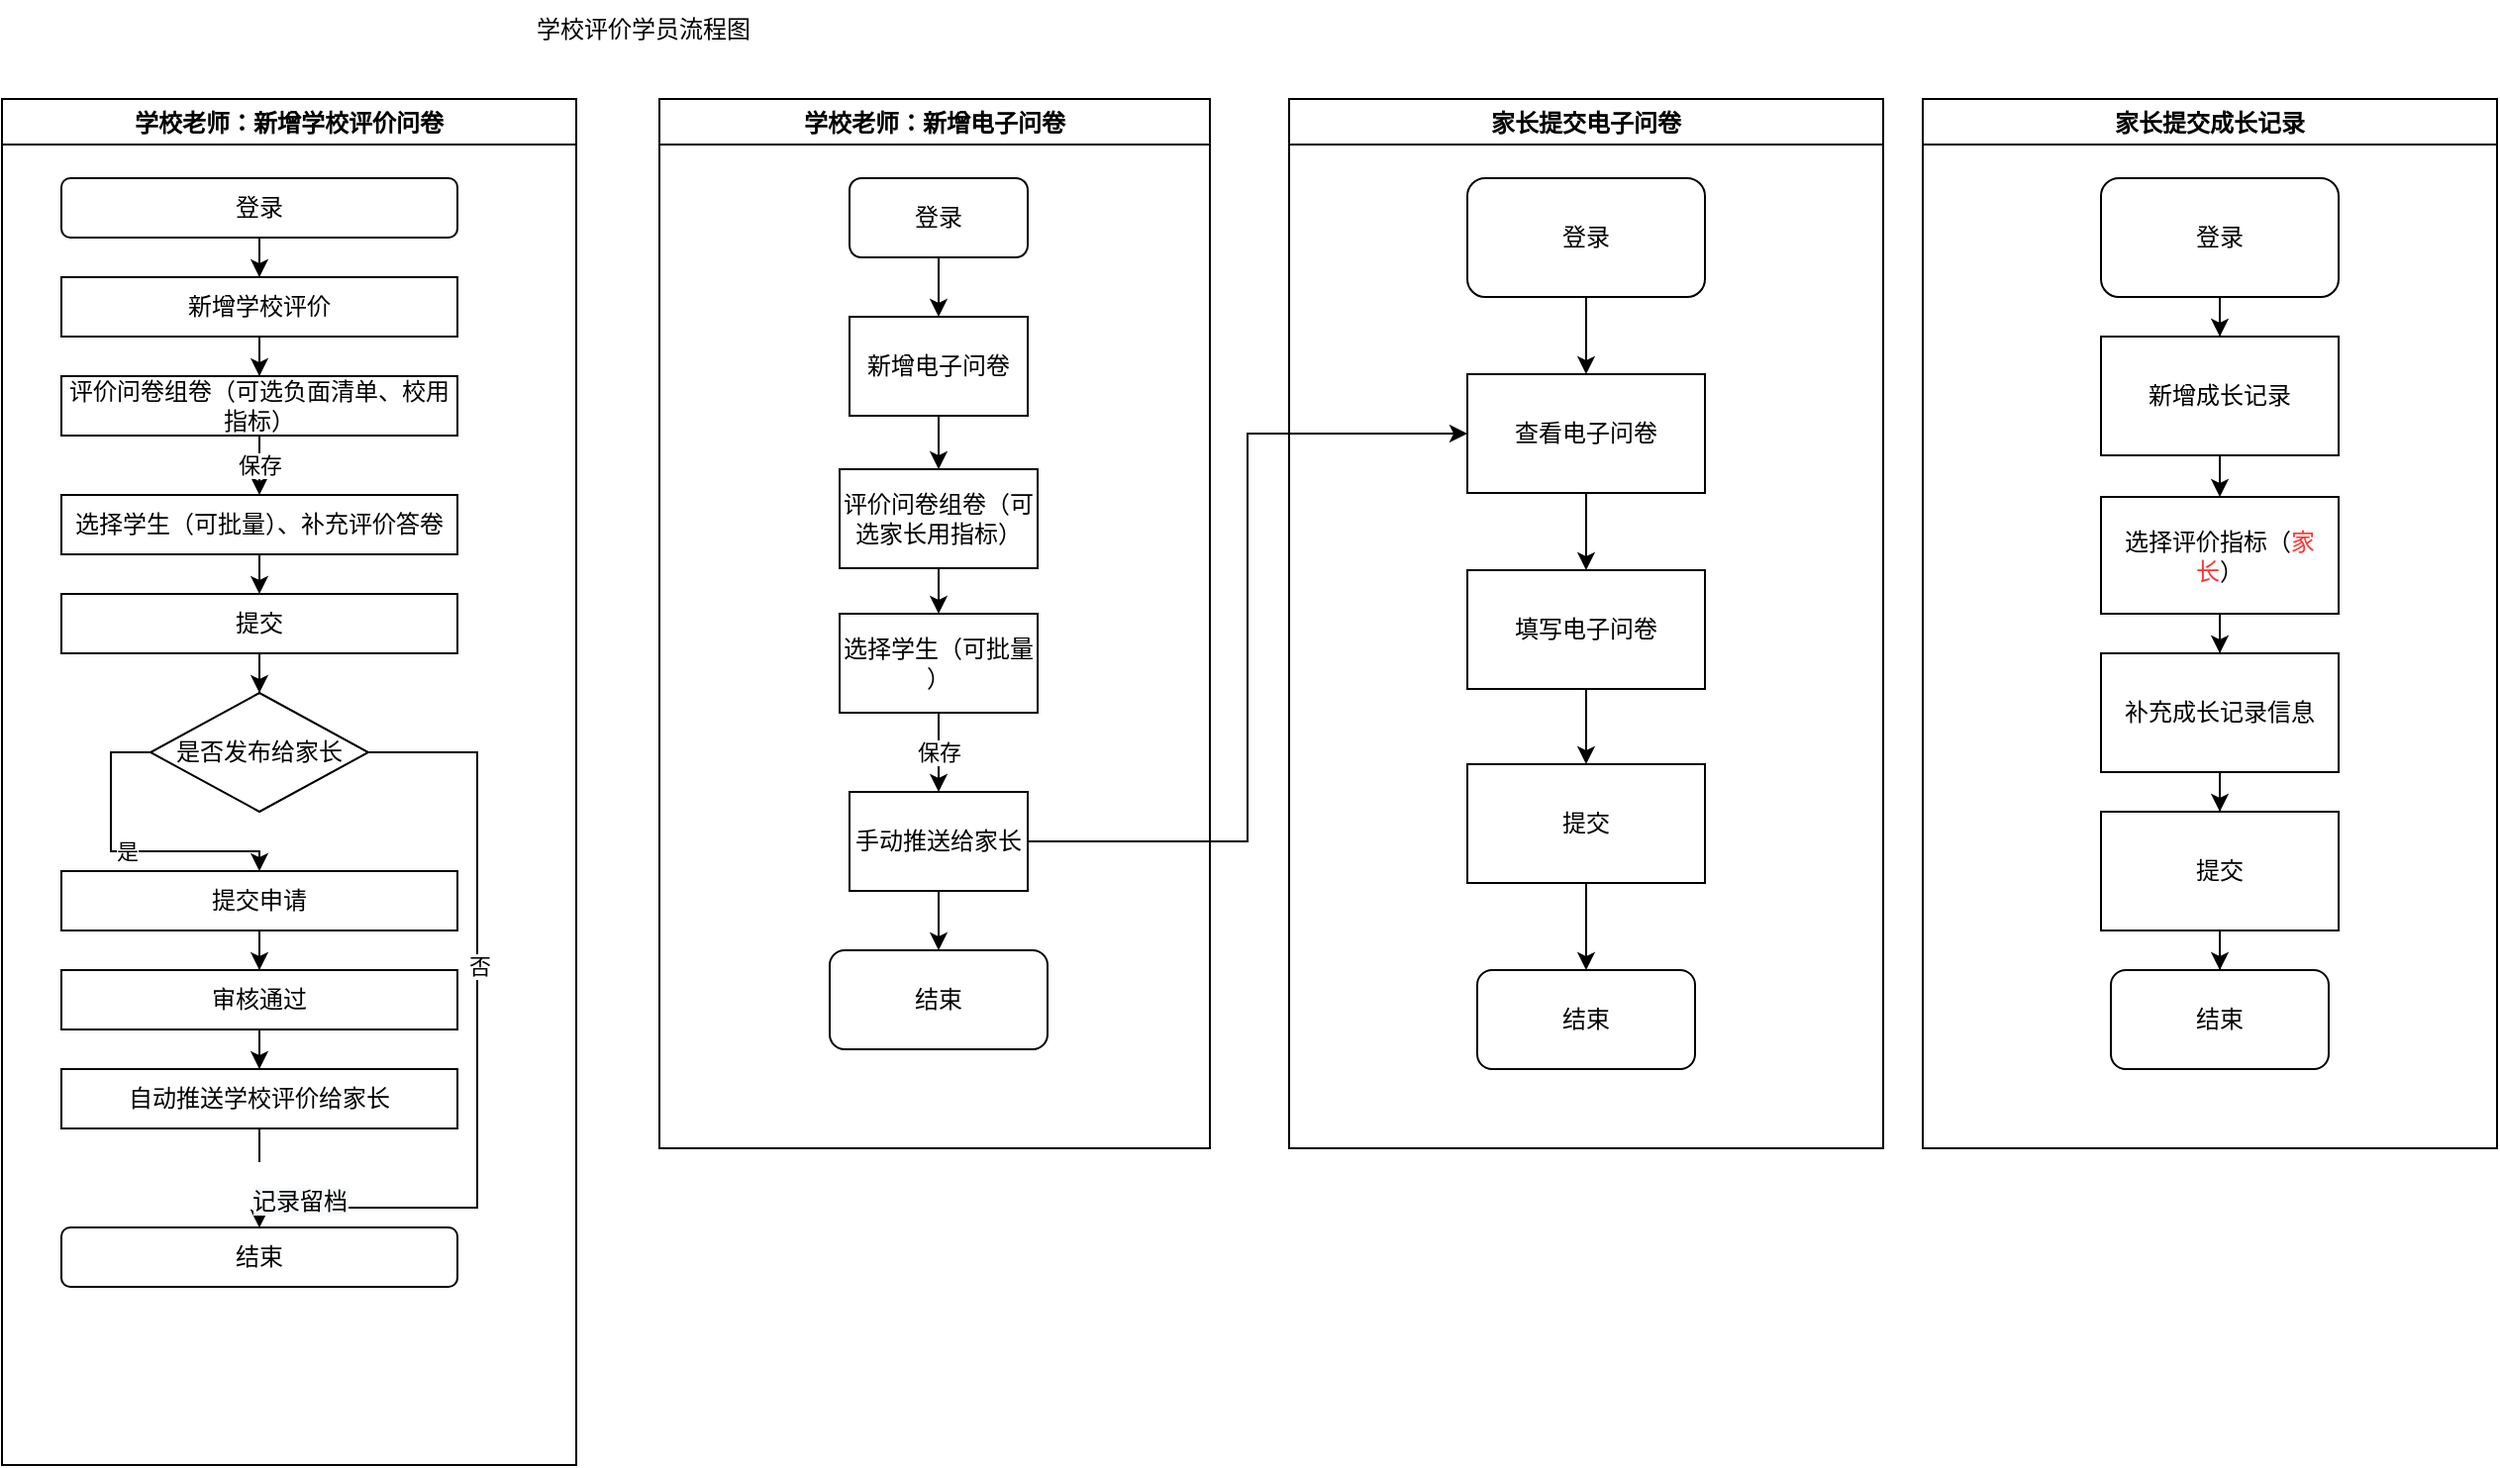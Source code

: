 <mxfile version="20.5.1" type="github" pages="2">
  <diagram id="8_zKDs2NcV0j2BOOCldE" name="第 2 页">
    <mxGraphModel dx="827" dy="1995" grid="1" gridSize="10" guides="1" tooltips="1" connect="1" arrows="1" fold="1" page="1" pageScale="1" pageWidth="827" pageHeight="1169" math="0" shadow="0">
      <root>
        <mxCell id="0" />
        <mxCell id="1" parent="0" />
        <mxCell id="qxVJZDrCRFdpv9TWmteu-2" value="学校老师：新增学校评价问卷" style="swimlane;" vertex="1" parent="1">
          <mxGeometry x="90" y="-80" width="290" height="690" as="geometry" />
        </mxCell>
        <mxCell id="qxVJZDrCRFdpv9TWmteu-25" style="edgeStyle=orthogonalEdgeStyle;rounded=0;orthogonalLoop=1;jettySize=auto;html=1;entryX=0.5;entryY=0;entryDx=0;entryDy=0;" edge="1" parent="qxVJZDrCRFdpv9TWmteu-2" source="qxVJZDrCRFdpv9TWmteu-4" target="qxVJZDrCRFdpv9TWmteu-5">
          <mxGeometry relative="1" as="geometry" />
        </mxCell>
        <mxCell id="qxVJZDrCRFdpv9TWmteu-4" value="登录" style="rounded=1;whiteSpace=wrap;html=1;" vertex="1" parent="qxVJZDrCRFdpv9TWmteu-2">
          <mxGeometry x="30" y="40" width="200" height="30" as="geometry" />
        </mxCell>
        <mxCell id="qxVJZDrCRFdpv9TWmteu-26" style="edgeStyle=orthogonalEdgeStyle;rounded=0;orthogonalLoop=1;jettySize=auto;html=1;entryX=0.5;entryY=0;entryDx=0;entryDy=0;" edge="1" parent="qxVJZDrCRFdpv9TWmteu-2" source="qxVJZDrCRFdpv9TWmteu-5" target="qxVJZDrCRFdpv9TWmteu-6">
          <mxGeometry relative="1" as="geometry" />
        </mxCell>
        <mxCell id="qxVJZDrCRFdpv9TWmteu-5" value="新增学校评价" style="rounded=0;whiteSpace=wrap;html=1;" vertex="1" parent="qxVJZDrCRFdpv9TWmteu-2">
          <mxGeometry x="30" y="90" width="200" height="30" as="geometry" />
        </mxCell>
        <mxCell id="qxVJZDrCRFdpv9TWmteu-27" value="保存" style="edgeStyle=orthogonalEdgeStyle;rounded=0;orthogonalLoop=1;jettySize=auto;html=1;entryX=0.5;entryY=0;entryDx=0;entryDy=0;" edge="1" parent="qxVJZDrCRFdpv9TWmteu-2" source="qxVJZDrCRFdpv9TWmteu-6" target="qxVJZDrCRFdpv9TWmteu-7">
          <mxGeometry relative="1" as="geometry" />
        </mxCell>
        <mxCell id="qxVJZDrCRFdpv9TWmteu-6" value="评价问卷组卷（可选负面清单、校用指标）" style="rounded=0;whiteSpace=wrap;html=1;" vertex="1" parent="qxVJZDrCRFdpv9TWmteu-2">
          <mxGeometry x="30" y="140" width="200" height="30" as="geometry" />
        </mxCell>
        <mxCell id="qxVJZDrCRFdpv9TWmteu-28" style="edgeStyle=orthogonalEdgeStyle;rounded=0;orthogonalLoop=1;jettySize=auto;html=1;exitX=0.5;exitY=1;exitDx=0;exitDy=0;entryX=0.5;entryY=0;entryDx=0;entryDy=0;" edge="1" parent="qxVJZDrCRFdpv9TWmteu-2" source="qxVJZDrCRFdpv9TWmteu-7" target="qxVJZDrCRFdpv9TWmteu-8">
          <mxGeometry relative="1" as="geometry" />
        </mxCell>
        <mxCell id="qxVJZDrCRFdpv9TWmteu-7" value="&lt;div style=&quot;text-align: justify;&quot;&gt;&lt;span style=&quot;background-color: initial;&quot;&gt;选择学生（可批量&lt;/span&gt;&lt;span style=&quot;background-color: initial;&quot;&gt;）、补充评价答卷&lt;/span&gt;&lt;/div&gt;" style="rounded=0;whiteSpace=wrap;html=1;" vertex="1" parent="qxVJZDrCRFdpv9TWmteu-2">
          <mxGeometry x="30" y="200" width="200" height="30" as="geometry" />
        </mxCell>
        <mxCell id="qxVJZDrCRFdpv9TWmteu-29" style="edgeStyle=orthogonalEdgeStyle;rounded=0;orthogonalLoop=1;jettySize=auto;html=1;entryX=0.5;entryY=0;entryDx=0;entryDy=0;" edge="1" parent="qxVJZDrCRFdpv9TWmteu-2" source="qxVJZDrCRFdpv9TWmteu-8" target="qxVJZDrCRFdpv9TWmteu-9">
          <mxGeometry relative="1" as="geometry" />
        </mxCell>
        <mxCell id="qxVJZDrCRFdpv9TWmteu-8" value="提交" style="rounded=0;whiteSpace=wrap;html=1;" vertex="1" parent="qxVJZDrCRFdpv9TWmteu-2">
          <mxGeometry x="30" y="250" width="200" height="30" as="geometry" />
        </mxCell>
        <mxCell id="qxVJZDrCRFdpv9TWmteu-30" style="edgeStyle=orthogonalEdgeStyle;rounded=0;orthogonalLoop=1;jettySize=auto;html=1;entryX=0.5;entryY=0;entryDx=0;entryDy=0;exitX=1;exitY=0.5;exitDx=0;exitDy=0;" edge="1" parent="qxVJZDrCRFdpv9TWmteu-2" source="qxVJZDrCRFdpv9TWmteu-9" target="qxVJZDrCRFdpv9TWmteu-22">
          <mxGeometry relative="1" as="geometry">
            <Array as="points">
              <mxPoint x="240" y="330" />
              <mxPoint x="240" y="560" />
              <mxPoint x="130" y="560" />
            </Array>
          </mxGeometry>
        </mxCell>
        <mxCell id="qxVJZDrCRFdpv9TWmteu-31" value="否" style="edgeLabel;html=1;align=center;verticalAlign=middle;resizable=0;points=[];" vertex="1" connectable="0" parent="qxVJZDrCRFdpv9TWmteu-30">
          <mxGeometry x="-0.198" y="1" relative="1" as="geometry">
            <mxPoint as="offset" />
          </mxGeometry>
        </mxCell>
        <mxCell id="qxVJZDrCRFdpv9TWmteu-32" value="是" style="edgeStyle=orthogonalEdgeStyle;rounded=0;orthogonalLoop=1;jettySize=auto;html=1;entryX=0.5;entryY=0;entryDx=0;entryDy=0;exitX=0;exitY=0.5;exitDx=0;exitDy=0;" edge="1" parent="qxVJZDrCRFdpv9TWmteu-2" source="qxVJZDrCRFdpv9TWmteu-9" target="qxVJZDrCRFdpv9TWmteu-10">
          <mxGeometry relative="1" as="geometry">
            <Array as="points">
              <mxPoint x="55" y="330" />
              <mxPoint x="55" y="380" />
              <mxPoint x="130" y="380" />
            </Array>
          </mxGeometry>
        </mxCell>
        <mxCell id="qxVJZDrCRFdpv9TWmteu-9" value="是否发布给家长" style="rhombus;whiteSpace=wrap;html=1;" vertex="1" parent="qxVJZDrCRFdpv9TWmteu-2">
          <mxGeometry x="75" y="300" width="110" height="60" as="geometry" />
        </mxCell>
        <mxCell id="qxVJZDrCRFdpv9TWmteu-33" style="edgeStyle=orthogonalEdgeStyle;rounded=0;orthogonalLoop=1;jettySize=auto;html=1;entryX=0.5;entryY=0;entryDx=0;entryDy=0;" edge="1" parent="qxVJZDrCRFdpv9TWmteu-2" source="qxVJZDrCRFdpv9TWmteu-10" target="qxVJZDrCRFdpv9TWmteu-11">
          <mxGeometry relative="1" as="geometry" />
        </mxCell>
        <mxCell id="qxVJZDrCRFdpv9TWmteu-10" value="提交申请" style="rounded=0;whiteSpace=wrap;html=1;" vertex="1" parent="qxVJZDrCRFdpv9TWmteu-2">
          <mxGeometry x="30" y="390" width="200" height="30" as="geometry" />
        </mxCell>
        <mxCell id="qxVJZDrCRFdpv9TWmteu-34" style="edgeStyle=orthogonalEdgeStyle;rounded=0;orthogonalLoop=1;jettySize=auto;html=1;entryX=0.5;entryY=0;entryDx=0;entryDy=0;" edge="1" parent="qxVJZDrCRFdpv9TWmteu-2" source="qxVJZDrCRFdpv9TWmteu-11" target="qxVJZDrCRFdpv9TWmteu-21">
          <mxGeometry relative="1" as="geometry" />
        </mxCell>
        <mxCell id="qxVJZDrCRFdpv9TWmteu-11" value="审核通过" style="rounded=0;whiteSpace=wrap;html=1;" vertex="1" parent="qxVJZDrCRFdpv9TWmteu-2">
          <mxGeometry x="30" y="440" width="200" height="30" as="geometry" />
        </mxCell>
        <mxCell id="qxVJZDrCRFdpv9TWmteu-24" value="&lt;br&gt;&lt;span style=&quot;color: rgb(0, 0, 0); font-family: Helvetica; font-size: 12px; font-style: normal; font-variant-ligatures: normal; font-variant-caps: normal; font-weight: 400; letter-spacing: normal; orphans: 2; text-align: center; text-indent: 0px; text-transform: none; widows: 2; word-spacing: 0px; -webkit-text-stroke-width: 0px; background-color: rgb(248, 249, 250); text-decoration-thickness: initial; text-decoration-style: initial; text-decoration-color: initial; float: none; display: inline !important;&quot;&gt;记录留档&lt;/span&gt;&lt;br&gt;" style="edgeStyle=orthogonalEdgeStyle;rounded=0;orthogonalLoop=1;jettySize=auto;html=1;entryX=0.5;entryY=0;entryDx=0;entryDy=0;" edge="1" parent="qxVJZDrCRFdpv9TWmteu-2" source="qxVJZDrCRFdpv9TWmteu-21" target="qxVJZDrCRFdpv9TWmteu-22">
          <mxGeometry x="0.2" y="20" relative="1" as="geometry">
            <mxPoint as="offset" />
          </mxGeometry>
        </mxCell>
        <mxCell id="qxVJZDrCRFdpv9TWmteu-21" value="自动推送学校评价给家长" style="rounded=0;whiteSpace=wrap;html=1;" vertex="1" parent="qxVJZDrCRFdpv9TWmteu-2">
          <mxGeometry x="30" y="490" width="200" height="30" as="geometry" />
        </mxCell>
        <mxCell id="qxVJZDrCRFdpv9TWmteu-22" value="结束" style="rounded=1;whiteSpace=wrap;html=1;" vertex="1" parent="qxVJZDrCRFdpv9TWmteu-2">
          <mxGeometry x="30" y="570" width="200" height="30" as="geometry" />
        </mxCell>
        <mxCell id="qxVJZDrCRFdpv9TWmteu-3" value="学校老师：新增电子问卷" style="swimlane;startSize=23;" vertex="1" parent="1">
          <mxGeometry x="422" y="-80" width="278" height="530" as="geometry" />
        </mxCell>
        <mxCell id="V6BxBsEYJZl0AVlnk3J6-23" style="edgeStyle=orthogonalEdgeStyle;rounded=0;orthogonalLoop=1;jettySize=auto;html=1;entryX=0.5;entryY=0;entryDx=0;entryDy=0;" edge="1" parent="qxVJZDrCRFdpv9TWmteu-3" source="V6BxBsEYJZl0AVlnk3J6-1" target="V6BxBsEYJZl0AVlnk3J6-3">
          <mxGeometry relative="1" as="geometry" />
        </mxCell>
        <mxCell id="V6BxBsEYJZl0AVlnk3J6-1" value="登录" style="rounded=1;whiteSpace=wrap;html=1;" vertex="1" parent="qxVJZDrCRFdpv9TWmteu-3">
          <mxGeometry x="96" y="40" width="90" height="40" as="geometry" />
        </mxCell>
        <mxCell id="V6BxBsEYJZl0AVlnk3J6-3" value="新增电子问卷" style="rounded=0;whiteSpace=wrap;html=1;" vertex="1" parent="qxVJZDrCRFdpv9TWmteu-3">
          <mxGeometry x="96" y="110" width="90" height="50" as="geometry" />
        </mxCell>
        <mxCell id="V6BxBsEYJZl0AVlnk3J6-20" value="结束" style="rounded=1;whiteSpace=wrap;html=1;" vertex="1" parent="qxVJZDrCRFdpv9TWmteu-3">
          <mxGeometry x="86" y="430" width="110" height="50" as="geometry" />
        </mxCell>
        <mxCell id="V6BxBsEYJZl0AVlnk3J6-5" value="评价问卷组卷（可选家长用指标）" style="rounded=0;whiteSpace=wrap;html=1;" vertex="1" parent="qxVJZDrCRFdpv9TWmteu-3">
          <mxGeometry x="91" y="187" width="100" height="50" as="geometry" />
        </mxCell>
        <mxCell id="V6BxBsEYJZl0AVlnk3J6-7" value="选择学生（可批量&lt;br&gt;）" style="rounded=0;whiteSpace=wrap;html=1;" vertex="1" parent="qxVJZDrCRFdpv9TWmteu-3">
          <mxGeometry x="91" y="260" width="100" height="50" as="geometry" />
        </mxCell>
        <mxCell id="V6BxBsEYJZl0AVlnk3J6-9" value="手动推送给家长" style="rounded=0;whiteSpace=wrap;html=1;" vertex="1" parent="qxVJZDrCRFdpv9TWmteu-3">
          <mxGeometry x="96" y="350" width="90" height="50" as="geometry" />
        </mxCell>
        <mxCell id="V6BxBsEYJZl0AVlnk3J6-24" style="edgeStyle=orthogonalEdgeStyle;rounded=0;orthogonalLoop=1;jettySize=auto;html=1;entryX=0.5;entryY=0;entryDx=0;entryDy=0;" edge="1" parent="qxVJZDrCRFdpv9TWmteu-3" source="V6BxBsEYJZl0AVlnk3J6-3" target="V6BxBsEYJZl0AVlnk3J6-5">
          <mxGeometry relative="1" as="geometry" />
        </mxCell>
        <mxCell id="V6BxBsEYJZl0AVlnk3J6-4" style="edgeStyle=orthogonalEdgeStyle;rounded=0;orthogonalLoop=1;jettySize=auto;html=1;entryX=0.5;entryY=0;entryDx=0;entryDy=0;" edge="1" source="V6BxBsEYJZl0AVlnk3J6-5" target="V6BxBsEYJZl0AVlnk3J6-7" parent="qxVJZDrCRFdpv9TWmteu-3">
          <mxGeometry relative="1" as="geometry" />
        </mxCell>
        <mxCell id="V6BxBsEYJZl0AVlnk3J6-22" style="edgeStyle=orthogonalEdgeStyle;rounded=0;orthogonalLoop=1;jettySize=auto;html=1;entryX=0.5;entryY=0;entryDx=0;entryDy=0;" edge="1" parent="qxVJZDrCRFdpv9TWmteu-3" source="V6BxBsEYJZl0AVlnk3J6-9" target="V6BxBsEYJZl0AVlnk3J6-20">
          <mxGeometry relative="1" as="geometry" />
        </mxCell>
        <mxCell id="V6BxBsEYJZl0AVlnk3J6-6" value="保存" style="edgeStyle=orthogonalEdgeStyle;rounded=0;orthogonalLoop=1;jettySize=auto;html=1;exitX=0.5;exitY=1;exitDx=0;exitDy=0;entryX=0.5;entryY=0;entryDx=0;entryDy=0;" edge="1" source="V6BxBsEYJZl0AVlnk3J6-7" target="V6BxBsEYJZl0AVlnk3J6-9" parent="qxVJZDrCRFdpv9TWmteu-3">
          <mxGeometry relative="1" as="geometry" />
        </mxCell>
        <mxCell id="qxVJZDrCRFdpv9TWmteu-35" value="学校评价学员流程图" style="text;html=1;strokeColor=none;fillColor=none;align=center;verticalAlign=middle;whiteSpace=wrap;rounded=0;" vertex="1" parent="1">
          <mxGeometry x="334" y="-130" width="160" height="30" as="geometry" />
        </mxCell>
        <mxCell id="V6BxBsEYJZl0AVlnk3J6-25" value="家长提交电子问卷" style="swimlane;" vertex="1" parent="1">
          <mxGeometry x="740" y="-80" width="300" height="530" as="geometry" />
        </mxCell>
        <mxCell id="V6BxBsEYJZl0AVlnk3J6-32" style="edgeStyle=orthogonalEdgeStyle;rounded=0;orthogonalLoop=1;jettySize=auto;html=1;entryX=0.5;entryY=0;entryDx=0;entryDy=0;" edge="1" parent="V6BxBsEYJZl0AVlnk3J6-25" target="V6BxBsEYJZl0AVlnk3J6-27">
          <mxGeometry relative="1" as="geometry">
            <mxPoint x="140" y="80" as="sourcePoint" />
          </mxGeometry>
        </mxCell>
        <mxCell id="V6BxBsEYJZl0AVlnk3J6-33" style="edgeStyle=orthogonalEdgeStyle;rounded=0;orthogonalLoop=1;jettySize=auto;html=1;entryX=0.5;entryY=0;entryDx=0;entryDy=0;" edge="1" parent="V6BxBsEYJZl0AVlnk3J6-25" target="V6BxBsEYJZl0AVlnk3J6-29">
          <mxGeometry relative="1" as="geometry">
            <mxPoint x="140" y="160" as="sourcePoint" />
          </mxGeometry>
        </mxCell>
        <mxCell id="V6BxBsEYJZl0AVlnk3J6-34" style="edgeStyle=orthogonalEdgeStyle;rounded=0;orthogonalLoop=1;jettySize=auto;html=1;entryX=0.5;entryY=0;entryDx=0;entryDy=0;" edge="1" parent="V6BxBsEYJZl0AVlnk3J6-25" target="V6BxBsEYJZl0AVlnk3J6-30">
          <mxGeometry relative="1" as="geometry">
            <mxPoint x="140" y="225" as="sourcePoint" />
          </mxGeometry>
        </mxCell>
        <mxCell id="V6BxBsEYJZl0AVlnk3J6-35" style="edgeStyle=orthogonalEdgeStyle;rounded=0;orthogonalLoop=1;jettySize=auto;html=1;" edge="1" parent="V6BxBsEYJZl0AVlnk3J6-25" target="V6BxBsEYJZl0AVlnk3J6-31">
          <mxGeometry relative="1" as="geometry">
            <mxPoint x="140" y="308" as="sourcePoint" />
          </mxGeometry>
        </mxCell>
        <mxCell id="V6BxBsEYJZl0AVlnk3J6-47" value="登录" style="rounded=1;whiteSpace=wrap;html=1;" vertex="1" parent="V6BxBsEYJZl0AVlnk3J6-25">
          <mxGeometry x="90" y="40" width="120" height="60" as="geometry" />
        </mxCell>
        <mxCell id="V6BxBsEYJZl0AVlnk3J6-49" value="查看电子问卷" style="rounded=0;whiteSpace=wrap;html=1;" vertex="1" parent="V6BxBsEYJZl0AVlnk3J6-25">
          <mxGeometry x="90" y="139" width="120" height="60" as="geometry" />
        </mxCell>
        <mxCell id="V6BxBsEYJZl0AVlnk3J6-46" style="edgeStyle=orthogonalEdgeStyle;rounded=0;orthogonalLoop=1;jettySize=auto;html=1;entryX=0.5;entryY=0;entryDx=0;entryDy=0;" edge="1" source="V6BxBsEYJZl0AVlnk3J6-47" target="V6BxBsEYJZl0AVlnk3J6-49" parent="V6BxBsEYJZl0AVlnk3J6-25">
          <mxGeometry relative="1" as="geometry" />
        </mxCell>
        <mxCell id="V6BxBsEYJZl0AVlnk3J6-51" value="填写电子问卷" style="rounded=0;whiteSpace=wrap;html=1;" vertex="1" parent="V6BxBsEYJZl0AVlnk3J6-25">
          <mxGeometry x="90" y="238" width="120" height="60" as="geometry" />
        </mxCell>
        <mxCell id="V6BxBsEYJZl0AVlnk3J6-48" style="edgeStyle=orthogonalEdgeStyle;rounded=0;orthogonalLoop=1;jettySize=auto;html=1;entryX=0.5;entryY=0;entryDx=0;entryDy=0;" edge="1" source="V6BxBsEYJZl0AVlnk3J6-49" target="V6BxBsEYJZl0AVlnk3J6-51" parent="V6BxBsEYJZl0AVlnk3J6-25">
          <mxGeometry relative="1" as="geometry" />
        </mxCell>
        <mxCell id="V6BxBsEYJZl0AVlnk3J6-53" value="提交" style="rounded=0;whiteSpace=wrap;html=1;" vertex="1" parent="V6BxBsEYJZl0AVlnk3J6-25">
          <mxGeometry x="90" y="336" width="120" height="60" as="geometry" />
        </mxCell>
        <mxCell id="V6BxBsEYJZl0AVlnk3J6-50" style="edgeStyle=orthogonalEdgeStyle;rounded=0;orthogonalLoop=1;jettySize=auto;html=1;entryX=0.5;entryY=0;entryDx=0;entryDy=0;" edge="1" source="V6BxBsEYJZl0AVlnk3J6-51" target="V6BxBsEYJZl0AVlnk3J6-53" parent="V6BxBsEYJZl0AVlnk3J6-25">
          <mxGeometry relative="1" as="geometry" />
        </mxCell>
        <mxCell id="V6BxBsEYJZl0AVlnk3J6-54" value="结束" style="rounded=1;whiteSpace=wrap;html=1;" vertex="1" parent="V6BxBsEYJZl0AVlnk3J6-25">
          <mxGeometry x="95" y="440" width="110" height="50" as="geometry" />
        </mxCell>
        <mxCell id="V6BxBsEYJZl0AVlnk3J6-52" style="edgeStyle=orthogonalEdgeStyle;rounded=0;orthogonalLoop=1;jettySize=auto;html=1;entryX=0.5;entryY=0;entryDx=0;entryDy=0;" edge="1" source="V6BxBsEYJZl0AVlnk3J6-53" target="V6BxBsEYJZl0AVlnk3J6-54" parent="V6BxBsEYJZl0AVlnk3J6-25">
          <mxGeometry relative="1" as="geometry" />
        </mxCell>
        <mxCell id="V6BxBsEYJZl0AVlnk3J6-28" style="edgeStyle=orthogonalEdgeStyle;rounded=0;orthogonalLoop=1;jettySize=auto;html=1;entryX=0;entryY=0.5;entryDx=0;entryDy=0;" edge="1" parent="1" source="V6BxBsEYJZl0AVlnk3J6-9" target="V6BxBsEYJZl0AVlnk3J6-49">
          <mxGeometry relative="1" as="geometry">
            <mxPoint x="820" y="60" as="targetPoint" />
          </mxGeometry>
        </mxCell>
        <mxCell id="V6BxBsEYJZl0AVlnk3J6-36" value="家长提交成长记录" style="swimlane;" vertex="1" parent="1">
          <mxGeometry x="1060" y="-80" width="290" height="530" as="geometry" />
        </mxCell>
        <mxCell id="V6BxBsEYJZl0AVlnk3J6-42" style="edgeStyle=orthogonalEdgeStyle;rounded=0;orthogonalLoop=1;jettySize=auto;html=1;entryX=0.5;entryY=0;entryDx=0;entryDy=0;" edge="1" parent="V6BxBsEYJZl0AVlnk3J6-36" source="V6BxBsEYJZl0AVlnk3J6-37" target="V6BxBsEYJZl0AVlnk3J6-38">
          <mxGeometry relative="1" as="geometry" />
        </mxCell>
        <mxCell id="V6BxBsEYJZl0AVlnk3J6-37" value="登录" style="rounded=1;whiteSpace=wrap;html=1;" vertex="1" parent="V6BxBsEYJZl0AVlnk3J6-36">
          <mxGeometry x="90" y="40" width="120" height="60" as="geometry" />
        </mxCell>
        <mxCell id="V6BxBsEYJZl0AVlnk3J6-43" style="edgeStyle=orthogonalEdgeStyle;rounded=0;orthogonalLoop=1;jettySize=auto;html=1;entryX=0.5;entryY=0;entryDx=0;entryDy=0;" edge="1" parent="V6BxBsEYJZl0AVlnk3J6-36" source="V6BxBsEYJZl0AVlnk3J6-38" target="V6BxBsEYJZl0AVlnk3J6-39">
          <mxGeometry relative="1" as="geometry" />
        </mxCell>
        <mxCell id="V6BxBsEYJZl0AVlnk3J6-38" value="新增成长记录" style="rounded=0;whiteSpace=wrap;html=1;" vertex="1" parent="V6BxBsEYJZl0AVlnk3J6-36">
          <mxGeometry x="90" y="120" width="120" height="60" as="geometry" />
        </mxCell>
        <mxCell id="V6BxBsEYJZl0AVlnk3J6-56" style="edgeStyle=orthogonalEdgeStyle;rounded=0;orthogonalLoop=1;jettySize=auto;html=1;entryX=0.5;entryY=0;entryDx=0;entryDy=0;fontColor=#FF3333;" edge="1" parent="V6BxBsEYJZl0AVlnk3J6-36" source="V6BxBsEYJZl0AVlnk3J6-39" target="V6BxBsEYJZl0AVlnk3J6-55">
          <mxGeometry relative="1" as="geometry" />
        </mxCell>
        <mxCell id="V6BxBsEYJZl0AVlnk3J6-39" value="选择评价指标（&lt;font color=&quot;#ff3333&quot;&gt;家长&lt;/font&gt;）" style="rounded=0;whiteSpace=wrap;html=1;" vertex="1" parent="V6BxBsEYJZl0AVlnk3J6-36">
          <mxGeometry x="90" y="201" width="120" height="59" as="geometry" />
        </mxCell>
        <mxCell id="V6BxBsEYJZl0AVlnk3J6-45" style="edgeStyle=orthogonalEdgeStyle;rounded=0;orthogonalLoop=1;jettySize=auto;html=1;entryX=0.5;entryY=0;entryDx=0;entryDy=0;" edge="1" parent="V6BxBsEYJZl0AVlnk3J6-36" source="V6BxBsEYJZl0AVlnk3J6-40" target="V6BxBsEYJZl0AVlnk3J6-41">
          <mxGeometry relative="1" as="geometry" />
        </mxCell>
        <mxCell id="V6BxBsEYJZl0AVlnk3J6-40" value="提交" style="rounded=0;whiteSpace=wrap;html=1;" vertex="1" parent="V6BxBsEYJZl0AVlnk3J6-36">
          <mxGeometry x="90" y="360" width="120" height="60" as="geometry" />
        </mxCell>
        <mxCell id="V6BxBsEYJZl0AVlnk3J6-41" value="结束" style="rounded=1;whiteSpace=wrap;html=1;" vertex="1" parent="V6BxBsEYJZl0AVlnk3J6-36">
          <mxGeometry x="95" y="440" width="110" height="50" as="geometry" />
        </mxCell>
        <mxCell id="V6BxBsEYJZl0AVlnk3J6-57" style="edgeStyle=orthogonalEdgeStyle;rounded=0;orthogonalLoop=1;jettySize=auto;html=1;entryX=0.5;entryY=0;entryDx=0;entryDy=0;fontColor=#FF3333;" edge="1" parent="V6BxBsEYJZl0AVlnk3J6-36" source="V6BxBsEYJZl0AVlnk3J6-55" target="V6BxBsEYJZl0AVlnk3J6-40">
          <mxGeometry relative="1" as="geometry" />
        </mxCell>
        <mxCell id="V6BxBsEYJZl0AVlnk3J6-55" value="补充成长记录信息" style="rounded=0;whiteSpace=wrap;html=1;" vertex="1" parent="V6BxBsEYJZl0AVlnk3J6-36">
          <mxGeometry x="90" y="280" width="120" height="60" as="geometry" />
        </mxCell>
      </root>
    </mxGraphModel>
  </diagram>
  <diagram name="Page-1" id="c7488fd3-1785-93aa-aadb-54a6760d102a">
    <mxGraphModel dx="827" dy="826" grid="1" gridSize="10" guides="1" tooltips="1" connect="1" arrows="1" fold="1" page="1" pageScale="1" pageWidth="1100" pageHeight="850" background="none" math="0" shadow="0">
      <root>
        <mxCell id="0" />
        <mxCell id="1" parent="0" />
      </root>
    </mxGraphModel>
  </diagram>
</mxfile>
